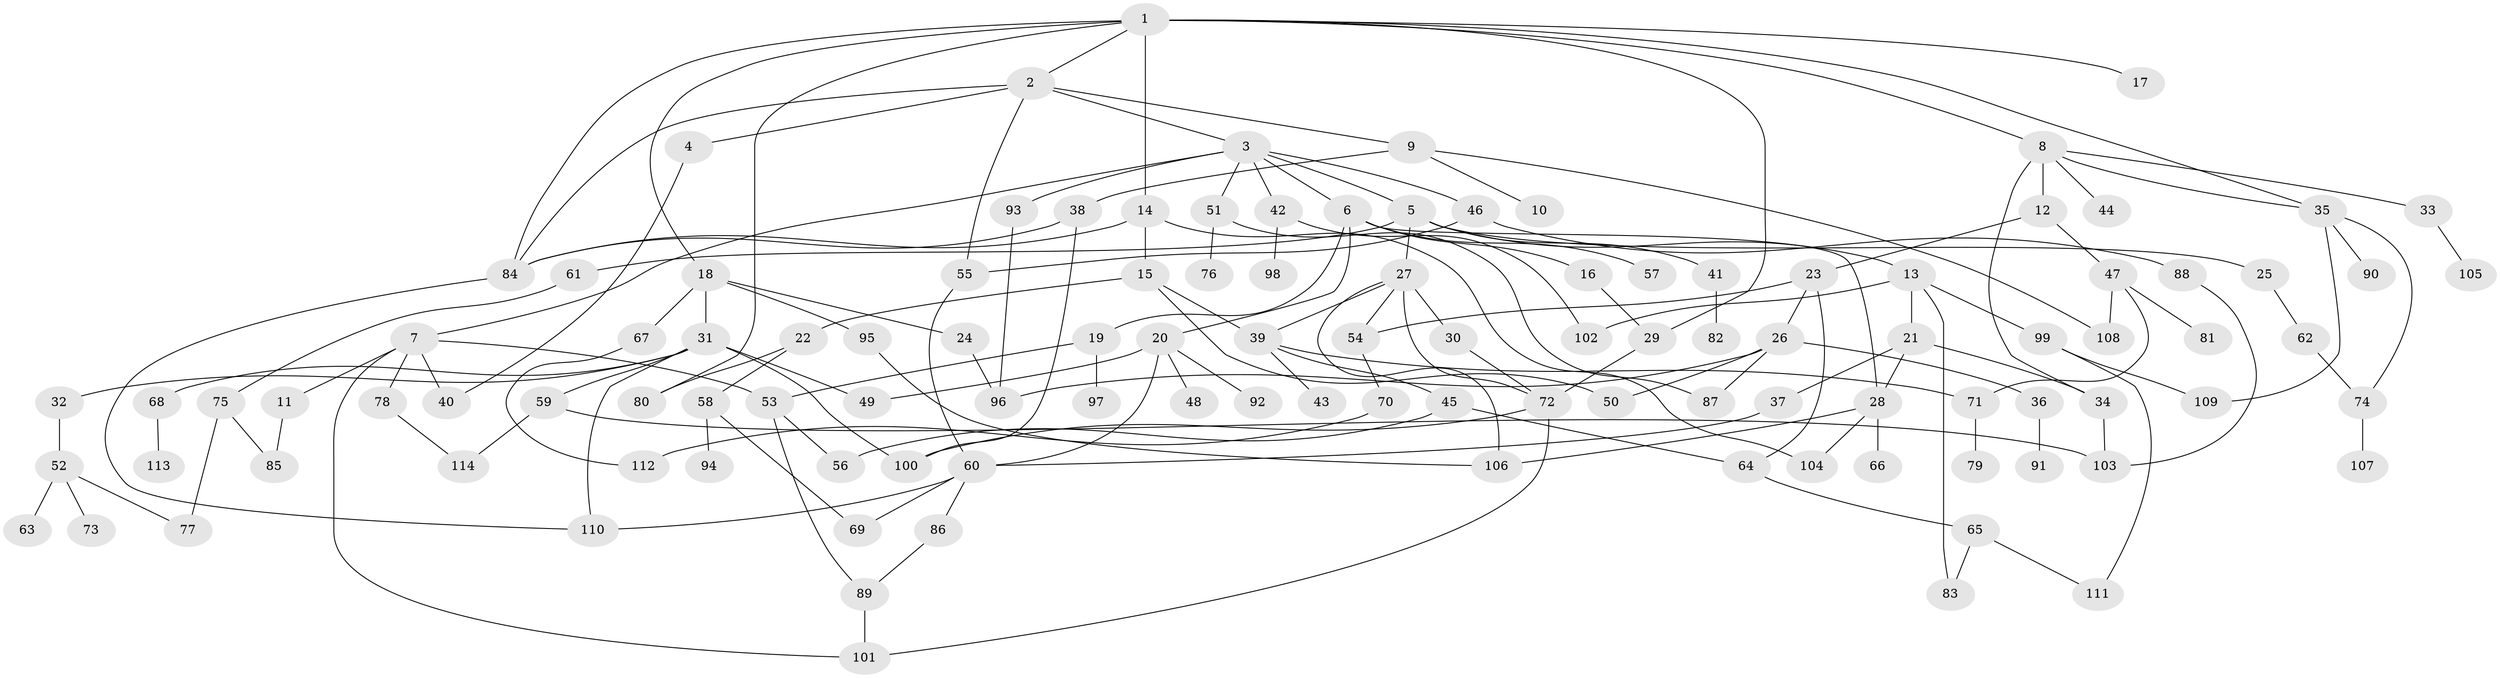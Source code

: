 // Generated by graph-tools (version 1.1) at 2025/01/03/09/25 03:01:09]
// undirected, 114 vertices, 161 edges
graph export_dot {
graph [start="1"]
  node [color=gray90,style=filled];
  1;
  2;
  3;
  4;
  5;
  6;
  7;
  8;
  9;
  10;
  11;
  12;
  13;
  14;
  15;
  16;
  17;
  18;
  19;
  20;
  21;
  22;
  23;
  24;
  25;
  26;
  27;
  28;
  29;
  30;
  31;
  32;
  33;
  34;
  35;
  36;
  37;
  38;
  39;
  40;
  41;
  42;
  43;
  44;
  45;
  46;
  47;
  48;
  49;
  50;
  51;
  52;
  53;
  54;
  55;
  56;
  57;
  58;
  59;
  60;
  61;
  62;
  63;
  64;
  65;
  66;
  67;
  68;
  69;
  70;
  71;
  72;
  73;
  74;
  75;
  76;
  77;
  78;
  79;
  80;
  81;
  82;
  83;
  84;
  85;
  86;
  87;
  88;
  89;
  90;
  91;
  92;
  93;
  94;
  95;
  96;
  97;
  98;
  99;
  100;
  101;
  102;
  103;
  104;
  105;
  106;
  107;
  108;
  109;
  110;
  111;
  112;
  113;
  114;
  1 -- 2;
  1 -- 8;
  1 -- 14;
  1 -- 17;
  1 -- 18;
  1 -- 35;
  1 -- 80;
  1 -- 84;
  1 -- 29;
  2 -- 3;
  2 -- 4;
  2 -- 9;
  2 -- 84;
  2 -- 55;
  3 -- 5;
  3 -- 6;
  3 -- 7;
  3 -- 42;
  3 -- 46;
  3 -- 51;
  3 -- 93;
  4 -- 40;
  5 -- 13;
  5 -- 25;
  5 -- 27;
  5 -- 41;
  5 -- 61;
  6 -- 16;
  6 -- 19;
  6 -- 20;
  6 -- 57;
  6 -- 28;
  7 -- 11;
  7 -- 78;
  7 -- 53;
  7 -- 101;
  7 -- 40;
  8 -- 12;
  8 -- 33;
  8 -- 44;
  8 -- 34;
  8 -- 35;
  9 -- 10;
  9 -- 38;
  9 -- 108;
  11 -- 85;
  12 -- 23;
  12 -- 47;
  13 -- 21;
  13 -- 83;
  13 -- 99;
  13 -- 102;
  14 -- 15;
  14 -- 104;
  14 -- 84;
  15 -- 22;
  15 -- 39;
  15 -- 50;
  16 -- 29;
  18 -- 24;
  18 -- 31;
  18 -- 67;
  18 -- 95;
  19 -- 53;
  19 -- 97;
  20 -- 48;
  20 -- 49;
  20 -- 60;
  20 -- 92;
  21 -- 28;
  21 -- 34;
  21 -- 37;
  22 -- 58;
  22 -- 80;
  23 -- 26;
  23 -- 54;
  23 -- 64;
  24 -- 96;
  25 -- 62;
  26 -- 36;
  26 -- 96;
  26 -- 87;
  26 -- 50;
  27 -- 30;
  27 -- 106;
  27 -- 72;
  27 -- 54;
  27 -- 39;
  28 -- 66;
  28 -- 106;
  28 -- 104;
  29 -- 72;
  30 -- 72;
  31 -- 32;
  31 -- 59;
  31 -- 68;
  31 -- 110;
  31 -- 100;
  31 -- 49;
  32 -- 52;
  33 -- 105;
  34 -- 103;
  35 -- 74;
  35 -- 90;
  35 -- 109;
  36 -- 91;
  37 -- 60;
  38 -- 84;
  38 -- 100;
  39 -- 43;
  39 -- 45;
  39 -- 71;
  41 -- 82;
  42 -- 98;
  42 -- 102;
  45 -- 56;
  45 -- 64;
  46 -- 55;
  46 -- 88;
  47 -- 71;
  47 -- 81;
  47 -- 108;
  51 -- 76;
  51 -- 87;
  52 -- 63;
  52 -- 73;
  52 -- 77;
  53 -- 56;
  53 -- 89;
  54 -- 70;
  55 -- 60;
  58 -- 69;
  58 -- 94;
  59 -- 103;
  59 -- 114;
  60 -- 86;
  60 -- 69;
  60 -- 110;
  61 -- 75;
  62 -- 74;
  64 -- 65;
  65 -- 111;
  65 -- 83;
  67 -- 112;
  68 -- 113;
  70 -- 112;
  71 -- 79;
  72 -- 100;
  72 -- 101;
  74 -- 107;
  75 -- 77;
  75 -- 85;
  78 -- 114;
  84 -- 110;
  86 -- 89;
  88 -- 103;
  89 -- 101;
  93 -- 96;
  95 -- 106;
  99 -- 109;
  99 -- 111;
}

